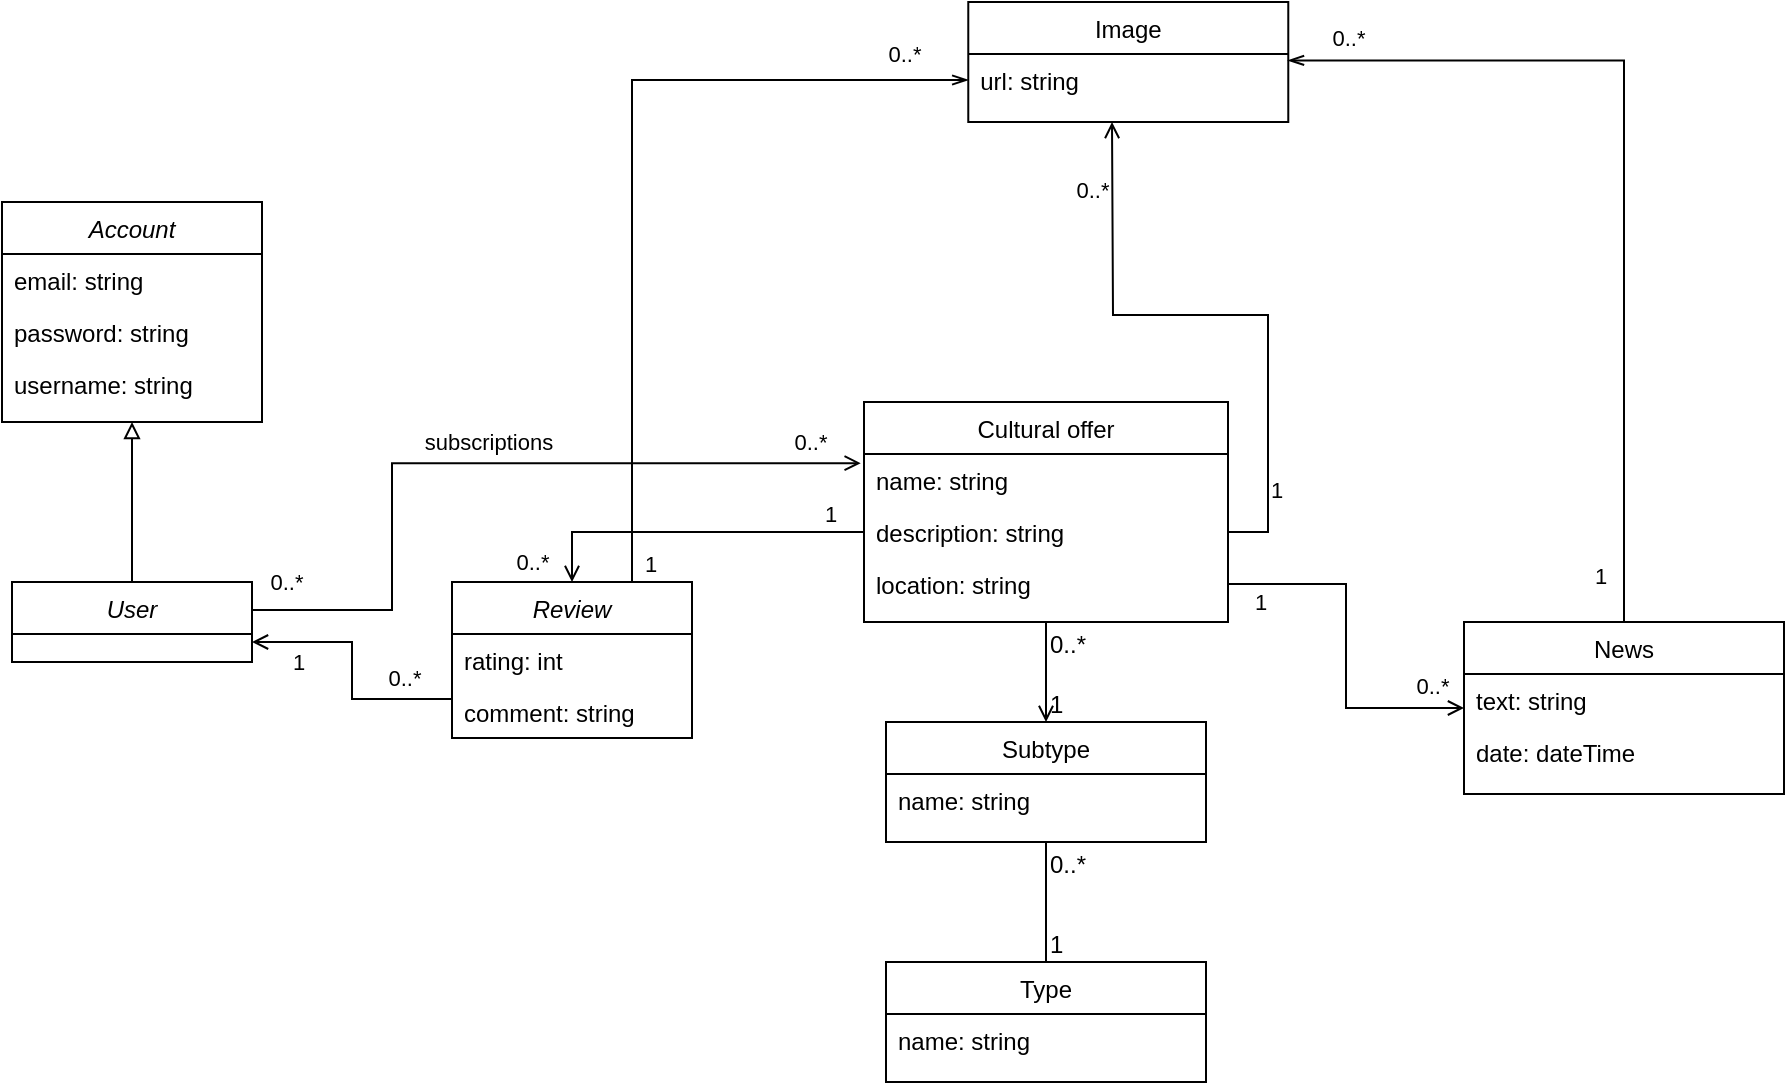 <mxfile version="13.9.9" type="device"><diagram id="C5RBs43oDa-KdzZeNtuy" name="Page-1"><mxGraphModel dx="1038" dy="1749" grid="1" gridSize="10" guides="1" tooltips="1" connect="1" arrows="1" fold="1" page="1" pageScale="1" pageWidth="827" pageHeight="1169" background="none" math="0" shadow="0"><root><mxCell id="WIyWlLk6GJQsqaUBKTNV-0"/><mxCell id="WIyWlLk6GJQsqaUBKTNV-1" parent="WIyWlLk6GJQsqaUBKTNV-0"/><mxCell id="zkfFHV4jXpPFQw0GAbJ--0" value="Account&#10;" style="swimlane;fontStyle=2;align=center;verticalAlign=top;childLayout=stackLayout;horizontal=1;startSize=26;horizontalStack=0;resizeParent=1;resizeLast=0;collapsible=1;marginBottom=0;rounded=0;shadow=0;strokeWidth=1;" parent="WIyWlLk6GJQsqaUBKTNV-1" vertex="1"><mxGeometry x="75" y="20" width="130" height="110" as="geometry"><mxRectangle x="230" y="140" width="160" height="26" as="alternateBounds"/></mxGeometry></mxCell><mxCell id="zkfFHV4jXpPFQw0GAbJ--1" value="email: string" style="text;align=left;verticalAlign=top;spacingLeft=4;spacingRight=4;overflow=hidden;rotatable=0;points=[[0,0.5],[1,0.5]];portConstraint=eastwest;" parent="zkfFHV4jXpPFQw0GAbJ--0" vertex="1"><mxGeometry y="26" width="130" height="26" as="geometry"/></mxCell><mxCell id="zkfFHV4jXpPFQw0GAbJ--2" value="password: string" style="text;align=left;verticalAlign=top;spacingLeft=4;spacingRight=4;overflow=hidden;rotatable=0;points=[[0,0.5],[1,0.5]];portConstraint=eastwest;rounded=0;shadow=0;html=0;" parent="zkfFHV4jXpPFQw0GAbJ--0" vertex="1"><mxGeometry y="52" width="130" height="26" as="geometry"/></mxCell><mxCell id="KJDOT8euJavmzuuI-41K-2" value="username: string" style="text;align=left;verticalAlign=top;spacingLeft=4;spacingRight=4;overflow=hidden;rotatable=0;points=[[0,0.5],[1,0.5]];portConstraint=eastwest;" parent="zkfFHV4jXpPFQw0GAbJ--0" vertex="1"><mxGeometry y="78" width="130" height="22" as="geometry"/></mxCell><mxCell id="zkfFHV4jXpPFQw0GAbJ--13" value="Type" style="swimlane;fontStyle=0;align=center;verticalAlign=top;childLayout=stackLayout;horizontal=1;startSize=26;horizontalStack=0;resizeParent=1;resizeLast=0;collapsible=1;marginBottom=0;rounded=0;shadow=0;strokeWidth=1;" parent="WIyWlLk6GJQsqaUBKTNV-1" vertex="1"><mxGeometry x="517" y="400" width="160" height="60" as="geometry"><mxRectangle x="340" y="380" width="170" height="26" as="alternateBounds"/></mxGeometry></mxCell><mxCell id="zkfFHV4jXpPFQw0GAbJ--14" value="name: string" style="text;align=left;verticalAlign=top;spacingLeft=4;spacingRight=4;overflow=hidden;rotatable=0;points=[[0,0.5],[1,0.5]];portConstraint=eastwest;" parent="zkfFHV4jXpPFQw0GAbJ--13" vertex="1"><mxGeometry y="26" width="160" height="26" as="geometry"/></mxCell><mxCell id="zkfFHV4jXpPFQw0GAbJ--17" value="Cultural offer" style="swimlane;fontStyle=0;align=center;verticalAlign=top;childLayout=stackLayout;horizontal=1;startSize=26;horizontalStack=0;resizeParent=1;resizeLast=0;collapsible=1;marginBottom=0;rounded=0;shadow=0;strokeWidth=1;" parent="WIyWlLk6GJQsqaUBKTNV-1" vertex="1"><mxGeometry x="506" y="120" width="182" height="110" as="geometry"><mxRectangle x="550" y="140" width="160" height="26" as="alternateBounds"/></mxGeometry></mxCell><mxCell id="zkfFHV4jXpPFQw0GAbJ--18" value="name: string" style="text;align=left;verticalAlign=top;spacingLeft=4;spacingRight=4;overflow=hidden;rotatable=0;points=[[0,0.5],[1,0.5]];portConstraint=eastwest;" parent="zkfFHV4jXpPFQw0GAbJ--17" vertex="1"><mxGeometry y="26" width="182" height="26" as="geometry"/></mxCell><mxCell id="zkfFHV4jXpPFQw0GAbJ--19" value="description: string" style="text;align=left;verticalAlign=top;spacingLeft=4;spacingRight=4;overflow=hidden;rotatable=0;points=[[0,0.5],[1,0.5]];portConstraint=eastwest;rounded=0;shadow=0;html=0;" parent="zkfFHV4jXpPFQw0GAbJ--17" vertex="1"><mxGeometry y="52" width="182" height="26" as="geometry"/></mxCell><mxCell id="zkfFHV4jXpPFQw0GAbJ--20" value="location: string" style="text;align=left;verticalAlign=top;spacingLeft=4;spacingRight=4;overflow=hidden;rotatable=0;points=[[0,0.5],[1,0.5]];portConstraint=eastwest;rounded=0;shadow=0;html=0;" parent="zkfFHV4jXpPFQw0GAbJ--17" vertex="1"><mxGeometry y="78" width="182" height="26" as="geometry"/></mxCell><mxCell id="y6WthZ_tFc5W9TMNi-E--0" value="Image" style="swimlane;fontStyle=0;align=center;verticalAlign=top;childLayout=stackLayout;horizontal=1;startSize=26;horizontalStack=0;resizeParent=1;resizeLast=0;collapsible=1;marginBottom=0;rounded=0;shadow=0;strokeWidth=1;" parent="WIyWlLk6GJQsqaUBKTNV-1" vertex="1"><mxGeometry x="558.14" y="-80" width="160" height="60" as="geometry"><mxRectangle x="340" y="380" width="170" height="26" as="alternateBounds"/></mxGeometry></mxCell><mxCell id="y6WthZ_tFc5W9TMNi-E--1" value="url: string" style="text;align=left;verticalAlign=top;spacingLeft=4;spacingRight=4;overflow=hidden;rotatable=0;points=[[0,0.5],[1,0.5]];portConstraint=eastwest;" parent="y6WthZ_tFc5W9TMNi-E--0" vertex="1"><mxGeometry y="26" width="160" height="26" as="geometry"/></mxCell><mxCell id="y6WthZ_tFc5W9TMNi-E--14" style="edgeStyle=orthogonalEdgeStyle;rounded=0;orthogonalLoop=1;jettySize=auto;html=1;exitX=0.5;exitY=1;exitDx=0;exitDy=0;entryX=0.5;entryY=0;entryDx=0;entryDy=0;endArrow=none;endFill=0;" parent="WIyWlLk6GJQsqaUBKTNV-1" source="y6WthZ_tFc5W9TMNi-E--3" target="zkfFHV4jXpPFQw0GAbJ--13" edge="1"><mxGeometry relative="1" as="geometry"/></mxCell><mxCell id="y6WthZ_tFc5W9TMNi-E--3" value="Subtype" style="swimlane;fontStyle=0;align=center;verticalAlign=top;childLayout=stackLayout;horizontal=1;startSize=26;horizontalStack=0;resizeParent=1;resizeLast=0;collapsible=1;marginBottom=0;rounded=0;shadow=0;strokeWidth=1;" parent="WIyWlLk6GJQsqaUBKTNV-1" vertex="1"><mxGeometry x="517" y="280" width="160" height="60" as="geometry"><mxRectangle x="340" y="380" width="170" height="26" as="alternateBounds"/></mxGeometry></mxCell><mxCell id="y6WthZ_tFc5W9TMNi-E--4" value="name: string" style="text;align=left;verticalAlign=top;spacingLeft=4;spacingRight=4;overflow=hidden;rotatable=0;points=[[0,0.5],[1,0.5]];portConstraint=eastwest;" parent="y6WthZ_tFc5W9TMNi-E--3" vertex="1"><mxGeometry y="26" width="160" height="26" as="geometry"/></mxCell><mxCell id="y6WthZ_tFc5W9TMNi-E--16" value="0..*" style="resizable=0;align=left;verticalAlign=bottom;labelBackgroundColor=none;fontSize=12;" parent="WIyWlLk6GJQsqaUBKTNV-1" connectable="0" vertex="1"><mxGeometry x="597" y="359.996" as="geometry"/></mxCell><mxCell id="y6WthZ_tFc5W9TMNi-E--17" value="1" style="resizable=0;align=left;verticalAlign=bottom;labelBackgroundColor=none;fontSize=12;" parent="WIyWlLk6GJQsqaUBKTNV-1" connectable="0" vertex="1"><mxGeometry x="597" y="399.996" as="geometry"/></mxCell><mxCell id="y6WthZ_tFc5W9TMNi-E--18" style="edgeStyle=orthogonalEdgeStyle;rounded=0;orthogonalLoop=1;jettySize=auto;html=1;exitX=0.5;exitY=1;exitDx=0;exitDy=0;endArrow=open;endFill=0;entryX=0.5;entryY=0;entryDx=0;entryDy=0;startArrow=none;startFill=0;" parent="WIyWlLk6GJQsqaUBKTNV-1" source="zkfFHV4jXpPFQw0GAbJ--17" target="y6WthZ_tFc5W9TMNi-E--3" edge="1"><mxGeometry relative="1" as="geometry"><mxPoint x="607" y="350" as="sourcePoint"/><mxPoint x="597" y="270" as="targetPoint"/></mxGeometry></mxCell><mxCell id="y6WthZ_tFc5W9TMNi-E--20" value="1" style="resizable=0;align=left;verticalAlign=bottom;labelBackgroundColor=none;fontSize=12;" parent="WIyWlLk6GJQsqaUBKTNV-1" connectable="0" vertex="1"><mxGeometry x="597" y="279.996" as="geometry"/></mxCell><mxCell id="y6WthZ_tFc5W9TMNi-E--21" value="0..*" style="resizable=0;align=left;verticalAlign=bottom;labelBackgroundColor=none;fontSize=12;" parent="WIyWlLk6GJQsqaUBKTNV-1" connectable="0" vertex="1"><mxGeometry x="597" y="249.996" as="geometry"/></mxCell><mxCell id="y6WthZ_tFc5W9TMNi-E--22" style="edgeStyle=orthogonalEdgeStyle;rounded=0;orthogonalLoop=1;jettySize=auto;html=1;startArrow=none;startFill=0;endArrow=open;endFill=0;" parent="WIyWlLk6GJQsqaUBKTNV-1" source="zkfFHV4jXpPFQw0GAbJ--19" edge="1"><mxGeometry relative="1" as="geometry"><mxPoint x="630" y="-20" as="targetPoint"/></mxGeometry></mxCell><mxCell id="y6WthZ_tFc5W9TMNi-E--23" value="1" style="edgeLabel;html=1;align=center;verticalAlign=middle;resizable=0;points=[];" parent="y6WthZ_tFc5W9TMNi-E--22" vertex="1" connectable="0"><mxGeometry x="-0.821" y="1" relative="1" as="geometry"><mxPoint x="4.86" y="-14" as="offset"/></mxGeometry></mxCell><mxCell id="y6WthZ_tFc5W9TMNi-E--24" value="0..*" style="edgeLabel;html=1;align=center;verticalAlign=middle;resizable=0;points=[];" parent="y6WthZ_tFc5W9TMNi-E--22" vertex="1" connectable="0"><mxGeometry x="0.722" y="1" relative="1" as="geometry"><mxPoint x="-9" y="-8" as="offset"/></mxGeometry></mxCell><mxCell id="y6WthZ_tFc5W9TMNi-E--31" style="edgeStyle=orthogonalEdgeStyle;rounded=0;orthogonalLoop=1;jettySize=auto;html=1;entryX=0.5;entryY=1;entryDx=0;entryDy=0;startArrow=none;startFill=0;endArrow=block;endFill=0;" parent="WIyWlLk6GJQsqaUBKTNV-1" source="y6WthZ_tFc5W9TMNi-E--25" target="zkfFHV4jXpPFQw0GAbJ--0" edge="1"><mxGeometry relative="1" as="geometry"/></mxCell><mxCell id="y6WthZ_tFc5W9TMNi-E--38" style="edgeStyle=orthogonalEdgeStyle;rounded=0;orthogonalLoop=1;jettySize=auto;html=1;exitX=1;exitY=0.25;exitDx=0;exitDy=0;entryX=-0.009;entryY=0.176;entryDx=0;entryDy=0;entryPerimeter=0;startArrow=none;startFill=0;endArrow=open;endFill=0;" parent="WIyWlLk6GJQsqaUBKTNV-1" source="y6WthZ_tFc5W9TMNi-E--25" target="zkfFHV4jXpPFQw0GAbJ--18" edge="1"><mxGeometry relative="1" as="geometry"><Array as="points"><mxPoint x="200" y="224"/><mxPoint x="270" y="224"/><mxPoint x="270" y="151"/></Array></mxGeometry></mxCell><mxCell id="y6WthZ_tFc5W9TMNi-E--53" value="subscriptions" style="edgeLabel;html=1;align=center;verticalAlign=middle;resizable=0;points=[];" parent="y6WthZ_tFc5W9TMNi-E--38" vertex="1" connectable="0"><mxGeometry x="0.034" y="2" relative="1" as="geometry"><mxPoint x="-2.23" y="-8.59" as="offset"/></mxGeometry></mxCell><mxCell id="y6WthZ_tFc5W9TMNi-E--54" value="0..*" style="edgeLabel;html=1;align=center;verticalAlign=middle;resizable=0;points=[];" parent="y6WthZ_tFc5W9TMNi-E--38" vertex="1" connectable="0"><mxGeometry x="0.769" y="1" relative="1" as="geometry"><mxPoint x="18.91" y="-9.58" as="offset"/></mxGeometry></mxCell><mxCell id="y6WthZ_tFc5W9TMNi-E--55" value="0..*" style="edgeLabel;html=1;align=center;verticalAlign=middle;resizable=0;points=[];" parent="y6WthZ_tFc5W9TMNi-E--38" vertex="1" connectable="0"><mxGeometry x="-0.738" relative="1" as="geometry"><mxPoint x="-29.14" y="-13.79" as="offset"/></mxGeometry></mxCell><mxCell id="y6WthZ_tFc5W9TMNi-E--40" style="edgeStyle=orthogonalEdgeStyle;rounded=0;orthogonalLoop=1;jettySize=auto;html=1;exitX=1;exitY=0.75;exitDx=0;exitDy=0;entryX=0;entryY=0.75;entryDx=0;entryDy=0;startArrow=open;startFill=0;endArrow=none;endFill=0;" parent="WIyWlLk6GJQsqaUBKTNV-1" source="y6WthZ_tFc5W9TMNi-E--25" target="y6WthZ_tFc5W9TMNi-E--33" edge="1"><mxGeometry relative="1" as="geometry"/></mxCell><mxCell id="y6WthZ_tFc5W9TMNi-E--41" value="1" style="edgeLabel;html=1;align=center;verticalAlign=middle;resizable=0;points=[];" parent="y6WthZ_tFc5W9TMNi-E--40" vertex="1" connectable="0"><mxGeometry x="-0.651" y="-1" relative="1" as="geometry"><mxPoint y="8.99" as="offset"/></mxGeometry></mxCell><mxCell id="y6WthZ_tFc5W9TMNi-E--42" value="0..*" style="edgeLabel;html=1;align=center;verticalAlign=middle;resizable=0;points=[];" parent="y6WthZ_tFc5W9TMNi-E--40" vertex="1" connectable="0"><mxGeometry x="0.697" y="1" relative="1" as="geometry"><mxPoint x="-4.57" y="-10.25" as="offset"/></mxGeometry></mxCell><mxCell id="y6WthZ_tFc5W9TMNi-E--25" value="User" style="swimlane;fontStyle=2;align=center;verticalAlign=top;childLayout=stackLayout;horizontal=1;startSize=26;horizontalStack=0;resizeParent=1;resizeLast=0;collapsible=1;marginBottom=0;rounded=0;shadow=0;strokeWidth=1;" parent="WIyWlLk6GJQsqaUBKTNV-1" vertex="1"><mxGeometry x="80" y="210" width="120" height="40" as="geometry"><mxRectangle x="230" y="140" width="160" height="26" as="alternateBounds"/></mxGeometry></mxCell><mxCell id="y6WthZ_tFc5W9TMNi-E--34" style="edgeStyle=orthogonalEdgeStyle;rounded=0;orthogonalLoop=1;jettySize=auto;html=1;entryX=0;entryY=0.5;entryDx=0;entryDy=0;startArrow=open;startFill=0;endArrow=none;endFill=0;" parent="WIyWlLk6GJQsqaUBKTNV-1" source="y6WthZ_tFc5W9TMNi-E--33" target="zkfFHV4jXpPFQw0GAbJ--19" edge="1"><mxGeometry relative="1" as="geometry"/></mxCell><mxCell id="y6WthZ_tFc5W9TMNi-E--35" value="1" style="edgeLabel;html=1;align=center;verticalAlign=middle;resizable=0;points=[];" parent="y6WthZ_tFc5W9TMNi-E--34" vertex="1" connectable="0"><mxGeometry x="0.793" y="1" relative="1" as="geometry"><mxPoint y="-8" as="offset"/></mxGeometry></mxCell><mxCell id="y6WthZ_tFc5W9TMNi-E--36" value="0..*" style="edgeLabel;html=1;align=center;verticalAlign=middle;resizable=0;points=[];" parent="y6WthZ_tFc5W9TMNi-E--34" vertex="1" connectable="0"><mxGeometry x="-0.016" y="-2" relative="1" as="geometry"><mxPoint x="-79.03" y="12.98" as="offset"/></mxGeometry></mxCell><mxCell id="HkY5j7na-NZgWYylVTqm-1" style="edgeStyle=orthogonalEdgeStyle;rounded=0;orthogonalLoop=1;jettySize=auto;html=1;exitX=0.75;exitY=0;exitDx=0;exitDy=0;entryX=0;entryY=0.5;entryDx=0;entryDy=0;endArrow=openThin;endFill=0;" edge="1" parent="WIyWlLk6GJQsqaUBKTNV-1" source="y6WthZ_tFc5W9TMNi-E--33" target="y6WthZ_tFc5W9TMNi-E--1"><mxGeometry relative="1" as="geometry"/></mxCell><mxCell id="y6WthZ_tFc5W9TMNi-E--33" value="Review" style="swimlane;fontStyle=2;align=center;verticalAlign=top;childLayout=stackLayout;horizontal=1;startSize=26;horizontalStack=0;resizeParent=1;resizeLast=0;collapsible=1;marginBottom=0;rounded=0;shadow=0;strokeWidth=1;" parent="WIyWlLk6GJQsqaUBKTNV-1" vertex="1"><mxGeometry x="300" y="210" width="120" height="78" as="geometry"><mxRectangle x="230" y="140" width="160" height="26" as="alternateBounds"/></mxGeometry></mxCell><mxCell id="y6WthZ_tFc5W9TMNi-E--43" value="rating: int" style="text;align=left;verticalAlign=top;spacingLeft=4;spacingRight=4;overflow=hidden;rotatable=0;points=[[0,0.5],[1,0.5]];portConstraint=eastwest;" parent="y6WthZ_tFc5W9TMNi-E--33" vertex="1"><mxGeometry y="26" width="120" height="26" as="geometry"/></mxCell><mxCell id="y6WthZ_tFc5W9TMNi-E--44" value="comment: string" style="text;align=left;verticalAlign=top;spacingLeft=4;spacingRight=4;overflow=hidden;rotatable=0;points=[[0,0.5],[1,0.5]];portConstraint=eastwest;" parent="y6WthZ_tFc5W9TMNi-E--33" vertex="1"><mxGeometry y="52" width="120" height="26" as="geometry"/></mxCell><mxCell id="HkY5j7na-NZgWYylVTqm-4" style="edgeStyle=orthogonalEdgeStyle;rounded=0;orthogonalLoop=1;jettySize=auto;html=1;exitX=0.5;exitY=0;exitDx=0;exitDy=0;entryX=0.999;entryY=0.123;entryDx=0;entryDy=0;entryPerimeter=0;endArrow=openThin;endFill=0;" edge="1" parent="WIyWlLk6GJQsqaUBKTNV-1" source="y6WthZ_tFc5W9TMNi-E--46" target="y6WthZ_tFc5W9TMNi-E--1"><mxGeometry relative="1" as="geometry"/></mxCell><mxCell id="y6WthZ_tFc5W9TMNi-E--46" value="News" style="swimlane;fontStyle=0;align=center;verticalAlign=top;childLayout=stackLayout;horizontal=1;startSize=26;horizontalStack=0;resizeParent=1;resizeLast=0;collapsible=1;marginBottom=0;rounded=0;shadow=0;strokeWidth=1;" parent="WIyWlLk6GJQsqaUBKTNV-1" vertex="1"><mxGeometry x="806" y="230" width="160" height="86" as="geometry"><mxRectangle x="340" y="380" width="170" height="26" as="alternateBounds"/></mxGeometry></mxCell><mxCell id="y6WthZ_tFc5W9TMNi-E--47" value="text: string" style="text;align=left;verticalAlign=top;spacingLeft=4;spacingRight=4;overflow=hidden;rotatable=0;points=[[0,0.5],[1,0.5]];portConstraint=eastwest;" parent="y6WthZ_tFc5W9TMNi-E--46" vertex="1"><mxGeometry y="26" width="160" height="26" as="geometry"/></mxCell><mxCell id="y6WthZ_tFc5W9TMNi-E--49" value="date: dateTime" style="text;align=left;verticalAlign=top;spacingLeft=4;spacingRight=4;overflow=hidden;rotatable=0;points=[[0,0.5],[1,0.5]];portConstraint=eastwest;" parent="y6WthZ_tFc5W9TMNi-E--46" vertex="1"><mxGeometry y="52" width="160" height="26" as="geometry"/></mxCell><mxCell id="y6WthZ_tFc5W9TMNi-E--50" style="edgeStyle=orthogonalEdgeStyle;rounded=0;orthogonalLoop=1;jettySize=auto;html=1;entryX=0;entryY=0.5;entryDx=0;entryDy=0;startArrow=none;startFill=0;endArrow=open;endFill=0;" parent="WIyWlLk6GJQsqaUBKTNV-1" source="zkfFHV4jXpPFQw0GAbJ--20" target="y6WthZ_tFc5W9TMNi-E--46" edge="1"><mxGeometry relative="1" as="geometry"/></mxCell><mxCell id="y6WthZ_tFc5W9TMNi-E--51" value="0..*" style="edgeLabel;html=1;align=center;verticalAlign=middle;resizable=0;points=[];" parent="y6WthZ_tFc5W9TMNi-E--50" vertex="1" connectable="0"><mxGeometry x="0.536" y="2" relative="1" as="geometry"><mxPoint x="25.71" y="-9" as="offset"/></mxGeometry></mxCell><mxCell id="y6WthZ_tFc5W9TMNi-E--52" value="1" style="edgeLabel;html=1;align=center;verticalAlign=middle;resizable=0;points=[];" parent="y6WthZ_tFc5W9TMNi-E--50" vertex="1" connectable="0"><mxGeometry x="-0.825" y="2" relative="1" as="geometry"><mxPoint y="11" as="offset"/></mxGeometry></mxCell><mxCell id="HkY5j7na-NZgWYylVTqm-2" value="0..*" style="edgeLabel;html=1;align=center;verticalAlign=middle;resizable=0;points=[];" vertex="1" connectable="0" parent="WIyWlLk6GJQsqaUBKTNV-1"><mxGeometry x="630" y="24" as="geometry"><mxPoint x="-104" y="-78" as="offset"/></mxGeometry></mxCell><mxCell id="HkY5j7na-NZgWYylVTqm-3" value="1" style="edgeLabel;html=1;align=center;verticalAlign=middle;resizable=0;points=[];" vertex="1" connectable="0" parent="WIyWlLk6GJQsqaUBKTNV-1"><mxGeometry x="630" y="34" as="geometry"><mxPoint x="-231" y="167" as="offset"/></mxGeometry></mxCell><mxCell id="HkY5j7na-NZgWYylVTqm-5" value="0..*" style="edgeLabel;html=1;align=center;verticalAlign=middle;resizable=0;points=[];" vertex="1" connectable="0" parent="WIyWlLk6GJQsqaUBKTNV-1"><mxGeometry x="650" y="44" as="geometry"><mxPoint x="98" y="-106" as="offset"/></mxGeometry></mxCell><mxCell id="HkY5j7na-NZgWYylVTqm-6" value="1" style="edgeLabel;html=1;align=center;verticalAlign=middle;resizable=0;points=[];" vertex="1" connectable="0" parent="WIyWlLk6GJQsqaUBKTNV-1"><mxGeometry x="660" y="54" as="geometry"><mxPoint x="214" y="153" as="offset"/></mxGeometry></mxCell></root></mxGraphModel></diagram></mxfile>